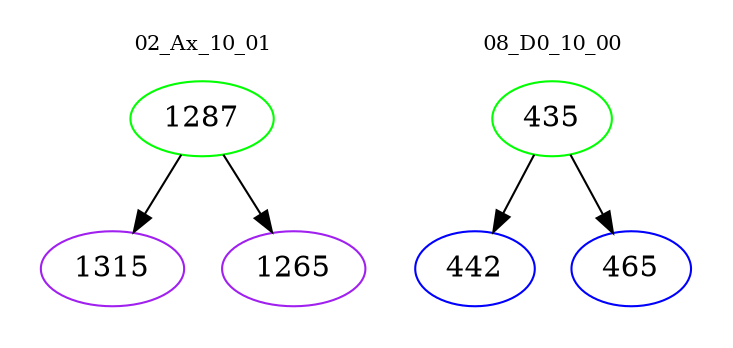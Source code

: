 digraph{
subgraph cluster_0 {
color = white
label = "02_Ax_10_01";
fontsize=10;
T0_1287 [label="1287", color="green"]
T0_1287 -> T0_1315 [color="black"]
T0_1315 [label="1315", color="purple"]
T0_1287 -> T0_1265 [color="black"]
T0_1265 [label="1265", color="purple"]
}
subgraph cluster_1 {
color = white
label = "08_D0_10_00";
fontsize=10;
T1_435 [label="435", color="green"]
T1_435 -> T1_442 [color="black"]
T1_442 [label="442", color="blue"]
T1_435 -> T1_465 [color="black"]
T1_465 [label="465", color="blue"]
}
}
